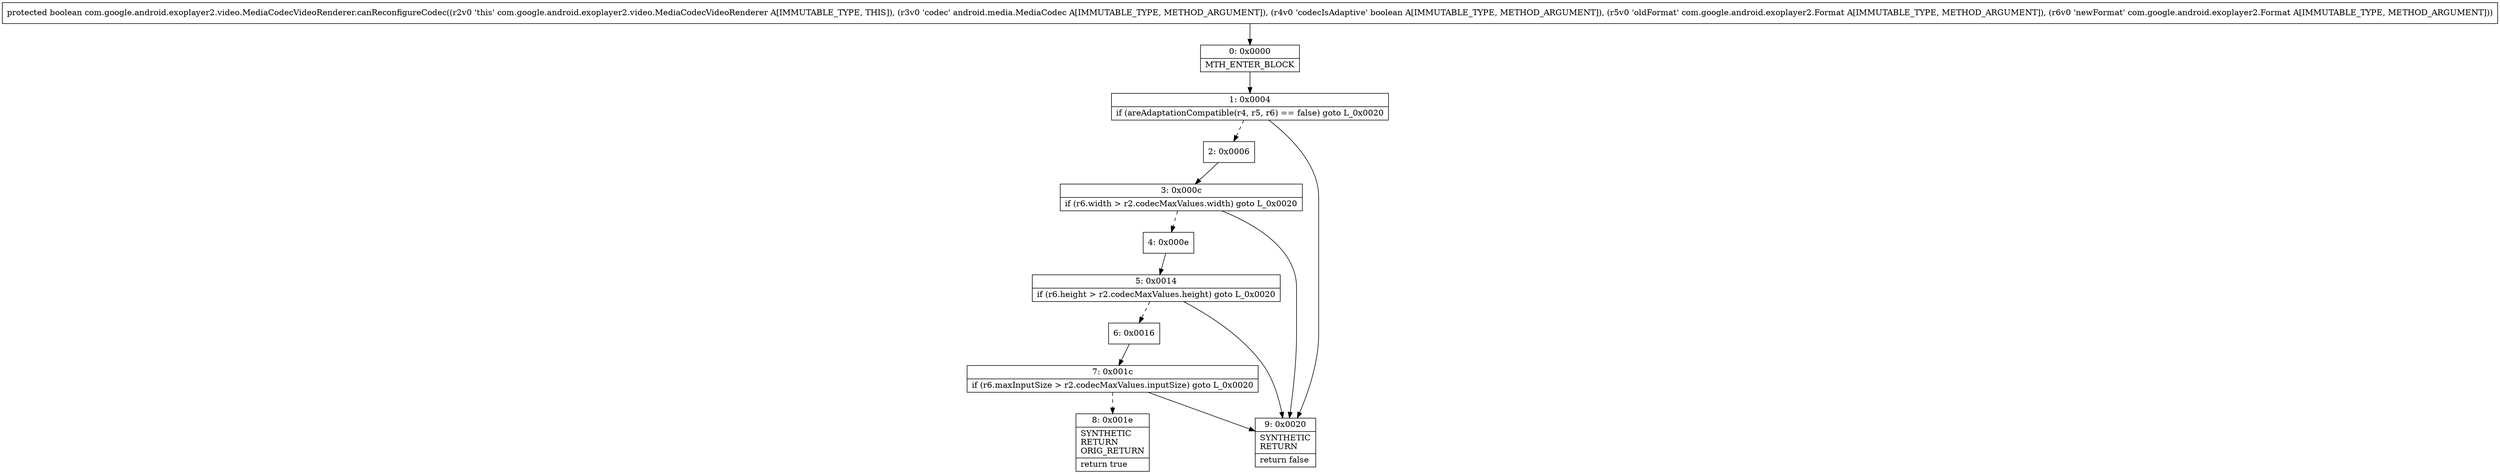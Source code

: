 digraph "CFG forcom.google.android.exoplayer2.video.MediaCodecVideoRenderer.canReconfigureCodec(Landroid\/media\/MediaCodec;ZLcom\/google\/android\/exoplayer2\/Format;Lcom\/google\/android\/exoplayer2\/Format;)Z" {
Node_0 [shape=record,label="{0\:\ 0x0000|MTH_ENTER_BLOCK\l}"];
Node_1 [shape=record,label="{1\:\ 0x0004|if (areAdaptationCompatible(r4, r5, r6) == false) goto L_0x0020\l}"];
Node_2 [shape=record,label="{2\:\ 0x0006}"];
Node_3 [shape=record,label="{3\:\ 0x000c|if (r6.width \> r2.codecMaxValues.width) goto L_0x0020\l}"];
Node_4 [shape=record,label="{4\:\ 0x000e}"];
Node_5 [shape=record,label="{5\:\ 0x0014|if (r6.height \> r2.codecMaxValues.height) goto L_0x0020\l}"];
Node_6 [shape=record,label="{6\:\ 0x0016}"];
Node_7 [shape=record,label="{7\:\ 0x001c|if (r6.maxInputSize \> r2.codecMaxValues.inputSize) goto L_0x0020\l}"];
Node_8 [shape=record,label="{8\:\ 0x001e|SYNTHETIC\lRETURN\lORIG_RETURN\l|return true\l}"];
Node_9 [shape=record,label="{9\:\ 0x0020|SYNTHETIC\lRETURN\l|return false\l}"];
MethodNode[shape=record,label="{protected boolean com.google.android.exoplayer2.video.MediaCodecVideoRenderer.canReconfigureCodec((r2v0 'this' com.google.android.exoplayer2.video.MediaCodecVideoRenderer A[IMMUTABLE_TYPE, THIS]), (r3v0 'codec' android.media.MediaCodec A[IMMUTABLE_TYPE, METHOD_ARGUMENT]), (r4v0 'codecIsAdaptive' boolean A[IMMUTABLE_TYPE, METHOD_ARGUMENT]), (r5v0 'oldFormat' com.google.android.exoplayer2.Format A[IMMUTABLE_TYPE, METHOD_ARGUMENT]), (r6v0 'newFormat' com.google.android.exoplayer2.Format A[IMMUTABLE_TYPE, METHOD_ARGUMENT])) }"];
MethodNode -> Node_0;
Node_0 -> Node_1;
Node_1 -> Node_2[style=dashed];
Node_1 -> Node_9;
Node_2 -> Node_3;
Node_3 -> Node_4[style=dashed];
Node_3 -> Node_9;
Node_4 -> Node_5;
Node_5 -> Node_6[style=dashed];
Node_5 -> Node_9;
Node_6 -> Node_7;
Node_7 -> Node_8[style=dashed];
Node_7 -> Node_9;
}

